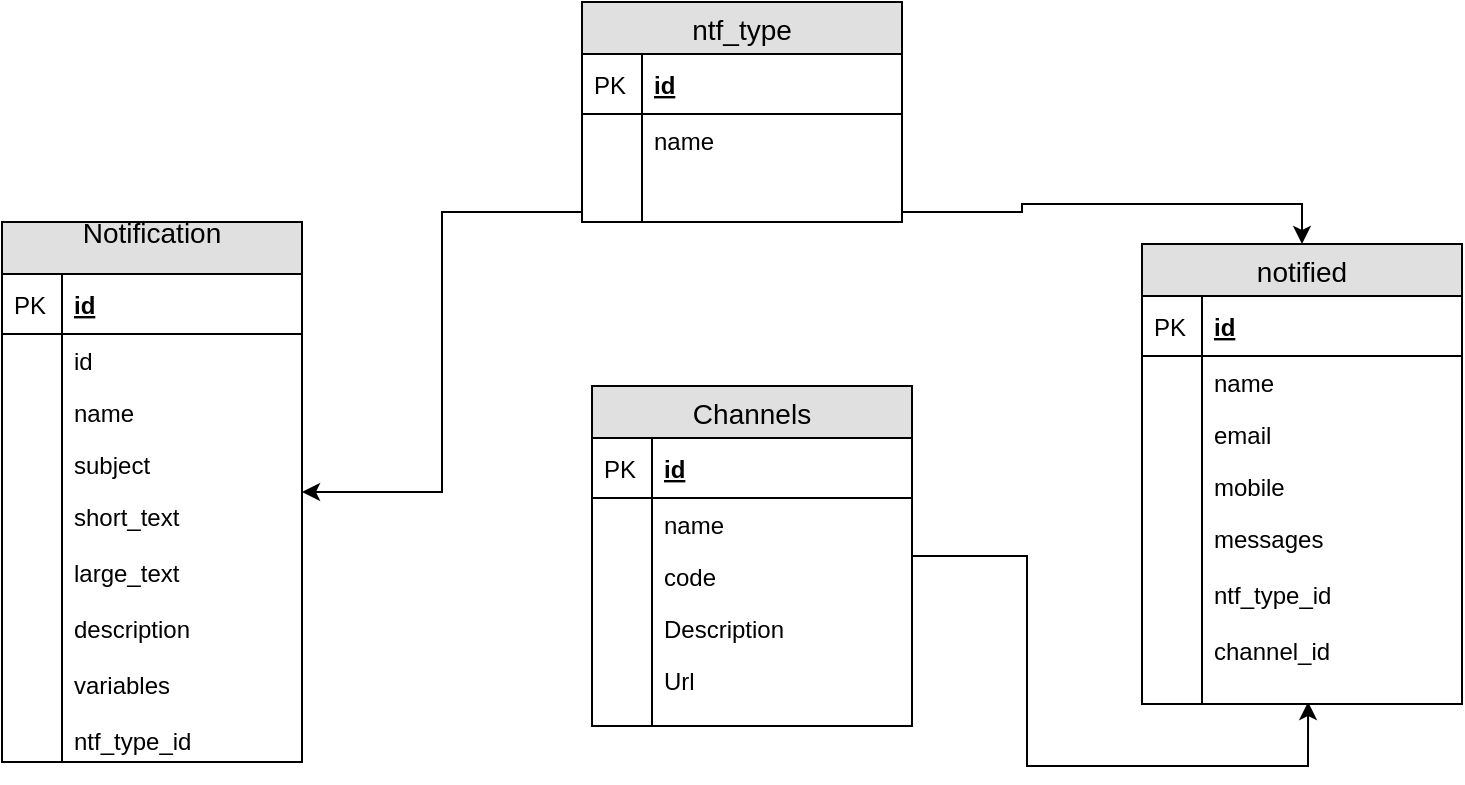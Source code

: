 <mxfile version="10.7.1" type="github"><diagram id="NQoZ-niv0cir9tn9XwU0" name="Page-1"><mxGraphModel dx="1154" dy="736" grid="1" gridSize="10" guides="1" tooltips="1" connect="1" arrows="1" fold="1" page="1" pageScale="1" pageWidth="827" pageHeight="1169" math="0" shadow="0"><root><mxCell id="0"/><mxCell id="1" parent="0"/><mxCell id="YkEFWxCa4360Ik31u4XT-61" style="edgeStyle=orthogonalEdgeStyle;rounded=0;orthogonalLoop=1;jettySize=auto;html=1;entryX=0.519;entryY=0.99;entryDx=0;entryDy=0;entryPerimeter=0;" edge="1" parent="1" source="YkEFWxCa4360Ik31u4XT-1" target="YkEFWxCa4360Ik31u4XT-34"><mxGeometry relative="1" as="geometry"/></mxCell><mxCell id="YkEFWxCa4360Ik31u4XT-1" value="Channels" style="swimlane;fontStyle=0;childLayout=stackLayout;horizontal=1;startSize=26;fillColor=#e0e0e0;horizontalStack=0;resizeParent=1;resizeParentMax=0;resizeLast=0;collapsible=1;marginBottom=0;swimlaneFillColor=#ffffff;align=center;fontSize=14;" vertex="1" parent="1"><mxGeometry x="345" y="212" width="160" height="170" as="geometry"/></mxCell><mxCell id="YkEFWxCa4360Ik31u4XT-2" value="id" style="shape=partialRectangle;top=0;left=0;right=0;bottom=1;align=left;verticalAlign=middle;fillColor=none;spacingLeft=34;spacingRight=4;overflow=hidden;rotatable=0;points=[[0,0.5],[1,0.5]];portConstraint=eastwest;dropTarget=0;fontStyle=5;fontSize=12;" vertex="1" parent="YkEFWxCa4360Ik31u4XT-1"><mxGeometry y="26" width="160" height="30" as="geometry"/></mxCell><mxCell id="YkEFWxCa4360Ik31u4XT-3" value="PK" style="shape=partialRectangle;top=0;left=0;bottom=0;fillColor=none;align=left;verticalAlign=middle;spacingLeft=4;spacingRight=4;overflow=hidden;rotatable=0;points=[];portConstraint=eastwest;part=1;fontSize=12;" vertex="1" connectable="0" parent="YkEFWxCa4360Ik31u4XT-2"><mxGeometry width="30" height="30" as="geometry"/></mxCell><mxCell id="YkEFWxCa4360Ik31u4XT-4" value="name" style="shape=partialRectangle;top=0;left=0;right=0;bottom=0;align=left;verticalAlign=top;fillColor=none;spacingLeft=34;spacingRight=4;overflow=hidden;rotatable=0;points=[[0,0.5],[1,0.5]];portConstraint=eastwest;dropTarget=0;fontSize=12;" vertex="1" parent="YkEFWxCa4360Ik31u4XT-1"><mxGeometry y="56" width="160" height="26" as="geometry"/></mxCell><mxCell id="YkEFWxCa4360Ik31u4XT-5" value="" style="shape=partialRectangle;top=0;left=0;bottom=0;fillColor=none;align=left;verticalAlign=top;spacingLeft=4;spacingRight=4;overflow=hidden;rotatable=0;points=[];portConstraint=eastwest;part=1;fontSize=12;" vertex="1" connectable="0" parent="YkEFWxCa4360Ik31u4XT-4"><mxGeometry width="30" height="26" as="geometry"/></mxCell><mxCell id="YkEFWxCa4360Ik31u4XT-6" value="code" style="shape=partialRectangle;top=0;left=0;right=0;bottom=0;align=left;verticalAlign=top;fillColor=none;spacingLeft=34;spacingRight=4;overflow=hidden;rotatable=0;points=[[0,0.5],[1,0.5]];portConstraint=eastwest;dropTarget=0;fontSize=12;" vertex="1" parent="YkEFWxCa4360Ik31u4XT-1"><mxGeometry y="82" width="160" height="26" as="geometry"/></mxCell><mxCell id="YkEFWxCa4360Ik31u4XT-7" value="" style="shape=partialRectangle;top=0;left=0;bottom=0;fillColor=none;align=left;verticalAlign=top;spacingLeft=4;spacingRight=4;overflow=hidden;rotatable=0;points=[];portConstraint=eastwest;part=1;fontSize=12;" vertex="1" connectable="0" parent="YkEFWxCa4360Ik31u4XT-6"><mxGeometry width="30" height="26" as="geometry"/></mxCell><mxCell id="YkEFWxCa4360Ik31u4XT-8" value="Description&#10;&#10;" style="shape=partialRectangle;top=0;left=0;right=0;bottom=0;align=left;verticalAlign=top;fillColor=none;spacingLeft=34;spacingRight=4;overflow=hidden;rotatable=0;points=[[0,0.5],[1,0.5]];portConstraint=eastwest;dropTarget=0;fontSize=12;" vertex="1" parent="YkEFWxCa4360Ik31u4XT-1"><mxGeometry y="108" width="160" height="26" as="geometry"/></mxCell><mxCell id="YkEFWxCa4360Ik31u4XT-9" value="" style="shape=partialRectangle;top=0;left=0;bottom=0;fillColor=none;align=left;verticalAlign=top;spacingLeft=4;spacingRight=4;overflow=hidden;rotatable=0;points=[];portConstraint=eastwest;part=1;fontSize=12;" vertex="1" connectable="0" parent="YkEFWxCa4360Ik31u4XT-8"><mxGeometry width="30" height="26" as="geometry"/></mxCell><mxCell id="YkEFWxCa4360Ik31u4XT-10" value="Url" style="shape=partialRectangle;top=0;left=0;right=0;bottom=0;align=left;verticalAlign=top;fillColor=none;spacingLeft=34;spacingRight=4;overflow=hidden;rotatable=0;points=[[0,0.5],[1,0.5]];portConstraint=eastwest;dropTarget=0;fontSize=12;" vertex="1" parent="YkEFWxCa4360Ik31u4XT-1"><mxGeometry y="134" width="160" height="36" as="geometry"/></mxCell><mxCell id="YkEFWxCa4360Ik31u4XT-11" value="" style="shape=partialRectangle;top=0;left=0;bottom=0;fillColor=none;align=left;verticalAlign=top;spacingLeft=4;spacingRight=4;overflow=hidden;rotatable=0;points=[];portConstraint=eastwest;part=1;fontSize=12;" vertex="1" connectable="0" parent="YkEFWxCa4360Ik31u4XT-10"><mxGeometry width="30" height="36" as="geometry"/></mxCell><mxCell id="YkEFWxCa4360Ik31u4XT-12" value="Notification&#10;" style="swimlane;fontStyle=0;childLayout=stackLayout;horizontal=1;startSize=26;fillColor=#e0e0e0;horizontalStack=0;resizeParent=1;resizeParentMax=0;resizeLast=0;collapsible=1;marginBottom=0;swimlaneFillColor=#ffffff;align=center;fontSize=14;" vertex="1" parent="1"><mxGeometry x="50" y="130" width="150" height="270" as="geometry"/></mxCell><mxCell id="YkEFWxCa4360Ik31u4XT-13" value="id" style="shape=partialRectangle;top=0;left=0;right=0;bottom=1;align=left;verticalAlign=middle;fillColor=none;spacingLeft=34;spacingRight=4;overflow=hidden;rotatable=0;points=[[0,0.5],[1,0.5]];portConstraint=eastwest;dropTarget=0;fontStyle=5;fontSize=12;" vertex="1" parent="YkEFWxCa4360Ik31u4XT-12"><mxGeometry y="26" width="150" height="30" as="geometry"/></mxCell><mxCell id="YkEFWxCa4360Ik31u4XT-14" value="PK" style="shape=partialRectangle;top=0;left=0;bottom=0;fillColor=none;align=left;verticalAlign=middle;spacingLeft=4;spacingRight=4;overflow=hidden;rotatable=0;points=[];portConstraint=eastwest;part=1;fontSize=12;" vertex="1" connectable="0" parent="YkEFWxCa4360Ik31u4XT-13"><mxGeometry width="30" height="30" as="geometry"/></mxCell><mxCell id="YkEFWxCa4360Ik31u4XT-15" value="id" style="shape=partialRectangle;top=0;left=0;right=0;bottom=0;align=left;verticalAlign=top;fillColor=none;spacingLeft=34;spacingRight=4;overflow=hidden;rotatable=0;points=[[0,0.5],[1,0.5]];portConstraint=eastwest;dropTarget=0;fontSize=12;" vertex="1" parent="YkEFWxCa4360Ik31u4XT-12"><mxGeometry y="56" width="150" height="26" as="geometry"/></mxCell><mxCell id="YkEFWxCa4360Ik31u4XT-16" value="" style="shape=partialRectangle;top=0;left=0;bottom=0;fillColor=none;align=left;verticalAlign=top;spacingLeft=4;spacingRight=4;overflow=hidden;rotatable=0;points=[];portConstraint=eastwest;part=1;fontSize=12;" vertex="1" connectable="0" parent="YkEFWxCa4360Ik31u4XT-15"><mxGeometry width="30" height="26" as="geometry"/></mxCell><mxCell id="YkEFWxCa4360Ik31u4XT-17" value="name" style="shape=partialRectangle;top=0;left=0;right=0;bottom=0;align=left;verticalAlign=top;fillColor=none;spacingLeft=34;spacingRight=4;overflow=hidden;rotatable=0;points=[[0,0.5],[1,0.5]];portConstraint=eastwest;dropTarget=0;fontSize=12;" vertex="1" parent="YkEFWxCa4360Ik31u4XT-12"><mxGeometry y="82" width="150" height="26" as="geometry"/></mxCell><mxCell id="YkEFWxCa4360Ik31u4XT-18" value="" style="shape=partialRectangle;top=0;left=0;bottom=0;fillColor=none;align=left;verticalAlign=top;spacingLeft=4;spacingRight=4;overflow=hidden;rotatable=0;points=[];portConstraint=eastwest;part=1;fontSize=12;" vertex="1" connectable="0" parent="YkEFWxCa4360Ik31u4XT-17"><mxGeometry width="30" height="26" as="geometry"/></mxCell><mxCell id="YkEFWxCa4360Ik31u4XT-19" value="subject" style="shape=partialRectangle;top=0;left=0;right=0;bottom=0;align=left;verticalAlign=top;fillColor=none;spacingLeft=34;spacingRight=4;overflow=hidden;rotatable=0;points=[[0,0.5],[1,0.5]];portConstraint=eastwest;dropTarget=0;fontSize=12;" vertex="1" parent="YkEFWxCa4360Ik31u4XT-12"><mxGeometry y="108" width="150" height="26" as="geometry"/></mxCell><mxCell id="YkEFWxCa4360Ik31u4XT-20" value="" style="shape=partialRectangle;top=0;left=0;bottom=0;fillColor=none;align=left;verticalAlign=top;spacingLeft=4;spacingRight=4;overflow=hidden;rotatable=0;points=[];portConstraint=eastwest;part=1;fontSize=12;" vertex="1" connectable="0" parent="YkEFWxCa4360Ik31u4XT-19"><mxGeometry width="30" height="26" as="geometry"/></mxCell><mxCell id="YkEFWxCa4360Ik31u4XT-21" value="short_text&#10;&#10;large_text&#10;&#10;description&#10;&#10;variables&#10;&#10;ntf_type_id" style="shape=partialRectangle;top=0;left=0;right=0;bottom=0;align=left;verticalAlign=top;fillColor=none;spacingLeft=34;spacingRight=4;overflow=hidden;rotatable=0;points=[[0,0.5],[1,0.5]];portConstraint=eastwest;dropTarget=0;fontSize=12;" vertex="1" parent="YkEFWxCa4360Ik31u4XT-12"><mxGeometry y="134" width="150" height="136" as="geometry"/></mxCell><mxCell id="YkEFWxCa4360Ik31u4XT-22" value="" style="shape=partialRectangle;top=0;left=0;bottom=0;fillColor=none;align=left;verticalAlign=top;spacingLeft=4;spacingRight=4;overflow=hidden;rotatable=0;points=[];portConstraint=eastwest;part=1;fontSize=12;" vertex="1" connectable="0" parent="YkEFWxCa4360Ik31u4XT-21"><mxGeometry width="30" height="136" as="geometry"/></mxCell><mxCell id="YkEFWxCa4360Ik31u4XT-25" value="notified" style="swimlane;fontStyle=0;childLayout=stackLayout;horizontal=1;startSize=26;fillColor=#e0e0e0;horizontalStack=0;resizeParent=1;resizeParentMax=0;resizeLast=0;collapsible=1;marginBottom=0;swimlaneFillColor=#ffffff;align=center;fontSize=14;" vertex="1" parent="1"><mxGeometry x="620" y="141" width="160" height="230" as="geometry"/></mxCell><mxCell id="YkEFWxCa4360Ik31u4XT-26" value="id" style="shape=partialRectangle;top=0;left=0;right=0;bottom=1;align=left;verticalAlign=middle;fillColor=none;spacingLeft=34;spacingRight=4;overflow=hidden;rotatable=0;points=[[0,0.5],[1,0.5]];portConstraint=eastwest;dropTarget=0;fontStyle=5;fontSize=12;" vertex="1" parent="YkEFWxCa4360Ik31u4XT-25"><mxGeometry y="26" width="160" height="30" as="geometry"/></mxCell><mxCell id="YkEFWxCa4360Ik31u4XT-27" value="PK" style="shape=partialRectangle;top=0;left=0;bottom=0;fillColor=none;align=left;verticalAlign=middle;spacingLeft=4;spacingRight=4;overflow=hidden;rotatable=0;points=[];portConstraint=eastwest;part=1;fontSize=12;" vertex="1" connectable="0" parent="YkEFWxCa4360Ik31u4XT-26"><mxGeometry width="30" height="30" as="geometry"/></mxCell><mxCell id="YkEFWxCa4360Ik31u4XT-28" value="name" style="shape=partialRectangle;top=0;left=0;right=0;bottom=0;align=left;verticalAlign=top;fillColor=none;spacingLeft=34;spacingRight=4;overflow=hidden;rotatable=0;points=[[0,0.5],[1,0.5]];portConstraint=eastwest;dropTarget=0;fontSize=12;" vertex="1" parent="YkEFWxCa4360Ik31u4XT-25"><mxGeometry y="56" width="160" height="26" as="geometry"/></mxCell><mxCell id="YkEFWxCa4360Ik31u4XT-29" value="" style="shape=partialRectangle;top=0;left=0;bottom=0;fillColor=none;align=left;verticalAlign=top;spacingLeft=4;spacingRight=4;overflow=hidden;rotatable=0;points=[];portConstraint=eastwest;part=1;fontSize=12;" vertex="1" connectable="0" parent="YkEFWxCa4360Ik31u4XT-28"><mxGeometry width="30" height="26" as="geometry"/></mxCell><mxCell id="YkEFWxCa4360Ik31u4XT-30" value="email" style="shape=partialRectangle;top=0;left=0;right=0;bottom=0;align=left;verticalAlign=top;fillColor=none;spacingLeft=34;spacingRight=4;overflow=hidden;rotatable=0;points=[[0,0.5],[1,0.5]];portConstraint=eastwest;dropTarget=0;fontSize=12;" vertex="1" parent="YkEFWxCa4360Ik31u4XT-25"><mxGeometry y="82" width="160" height="26" as="geometry"/></mxCell><mxCell id="YkEFWxCa4360Ik31u4XT-31" value="" style="shape=partialRectangle;top=0;left=0;bottom=0;fillColor=none;align=left;verticalAlign=top;spacingLeft=4;spacingRight=4;overflow=hidden;rotatable=0;points=[];portConstraint=eastwest;part=1;fontSize=12;" vertex="1" connectable="0" parent="YkEFWxCa4360Ik31u4XT-30"><mxGeometry width="30" height="26" as="geometry"/></mxCell><mxCell id="YkEFWxCa4360Ik31u4XT-32" value="mobile" style="shape=partialRectangle;top=0;left=0;right=0;bottom=0;align=left;verticalAlign=top;fillColor=none;spacingLeft=34;spacingRight=4;overflow=hidden;rotatable=0;points=[[0,0.5],[1,0.5]];portConstraint=eastwest;dropTarget=0;fontSize=12;" vertex="1" parent="YkEFWxCa4360Ik31u4XT-25"><mxGeometry y="108" width="160" height="26" as="geometry"/></mxCell><mxCell id="YkEFWxCa4360Ik31u4XT-33" value="" style="shape=partialRectangle;top=0;left=0;bottom=0;fillColor=none;align=left;verticalAlign=top;spacingLeft=4;spacingRight=4;overflow=hidden;rotatable=0;points=[];portConstraint=eastwest;part=1;fontSize=12;" vertex="1" connectable="0" parent="YkEFWxCa4360Ik31u4XT-32"><mxGeometry width="30" height="26" as="geometry"/></mxCell><mxCell id="YkEFWxCa4360Ik31u4XT-34" value="messages&#10;&#10;ntf_type_id&#10;&#10;channel_id&#10;" style="shape=partialRectangle;top=0;left=0;right=0;bottom=0;align=left;verticalAlign=top;fillColor=none;spacingLeft=34;spacingRight=4;overflow=hidden;rotatable=0;points=[[0,0.5],[1,0.5]];portConstraint=eastwest;dropTarget=0;fontSize=12;" vertex="1" parent="YkEFWxCa4360Ik31u4XT-25"><mxGeometry y="134" width="160" height="96" as="geometry"/></mxCell><mxCell id="YkEFWxCa4360Ik31u4XT-35" value="" style="shape=partialRectangle;top=0;left=0;bottom=0;fillColor=none;align=left;verticalAlign=top;spacingLeft=4;spacingRight=4;overflow=hidden;rotatable=0;points=[];portConstraint=eastwest;part=1;fontSize=12;" vertex="1" connectable="0" parent="YkEFWxCa4360Ik31u4XT-34"><mxGeometry width="30" height="96" as="geometry"/></mxCell><mxCell id="YkEFWxCa4360Ik31u4XT-48" value="ntf_type" style="swimlane;fontStyle=0;childLayout=stackLayout;horizontal=1;startSize=26;fillColor=#e0e0e0;horizontalStack=0;resizeParent=1;resizeParentMax=0;resizeLast=0;collapsible=1;marginBottom=0;swimlaneFillColor=#ffffff;align=center;fontSize=14;" vertex="1" parent="1"><mxGeometry x="340" y="20" width="160" height="110" as="geometry"/></mxCell><mxCell id="YkEFWxCa4360Ik31u4XT-49" value="id" style="shape=partialRectangle;top=0;left=0;right=0;bottom=1;align=left;verticalAlign=middle;fillColor=none;spacingLeft=34;spacingRight=4;overflow=hidden;rotatable=0;points=[[0,0.5],[1,0.5]];portConstraint=eastwest;dropTarget=0;fontStyle=5;fontSize=12;" vertex="1" parent="YkEFWxCa4360Ik31u4XT-48"><mxGeometry y="26" width="160" height="30" as="geometry"/></mxCell><mxCell id="YkEFWxCa4360Ik31u4XT-50" value="PK" style="shape=partialRectangle;top=0;left=0;bottom=0;fillColor=none;align=left;verticalAlign=middle;spacingLeft=4;spacingRight=4;overflow=hidden;rotatable=0;points=[];portConstraint=eastwest;part=1;fontSize=12;" vertex="1" connectable="0" parent="YkEFWxCa4360Ik31u4XT-49"><mxGeometry width="30" height="30" as="geometry"/></mxCell><mxCell id="YkEFWxCa4360Ik31u4XT-51" value="name" style="shape=partialRectangle;top=0;left=0;right=0;bottom=0;align=left;verticalAlign=top;fillColor=none;spacingLeft=34;spacingRight=4;overflow=hidden;rotatable=0;points=[[0,0.5],[1,0.5]];portConstraint=eastwest;dropTarget=0;fontSize=12;" vertex="1" parent="YkEFWxCa4360Ik31u4XT-48"><mxGeometry y="56" width="160" height="26" as="geometry"/></mxCell><mxCell id="YkEFWxCa4360Ik31u4XT-52" value="" style="shape=partialRectangle;top=0;left=0;bottom=0;fillColor=none;align=left;verticalAlign=top;spacingLeft=4;spacingRight=4;overflow=hidden;rotatable=0;points=[];portConstraint=eastwest;part=1;fontSize=12;" vertex="1" connectable="0" parent="YkEFWxCa4360Ik31u4XT-51"><mxGeometry width="30" height="26" as="geometry"/></mxCell><mxCell id="YkEFWxCa4360Ik31u4XT-53" value="" style="shape=partialRectangle;top=0;left=0;right=0;bottom=0;align=left;verticalAlign=top;fillColor=none;spacingLeft=34;spacingRight=4;overflow=hidden;rotatable=0;points=[[0,0.5],[1,0.5]];portConstraint=eastwest;dropTarget=0;fontSize=12;" vertex="1" parent="YkEFWxCa4360Ik31u4XT-48"><mxGeometry y="82" width="160" height="18" as="geometry"/></mxCell><mxCell id="YkEFWxCa4360Ik31u4XT-54" value="" style="shape=partialRectangle;top=0;left=0;bottom=0;fillColor=none;align=left;verticalAlign=top;spacingLeft=4;spacingRight=4;overflow=hidden;rotatable=0;points=[];portConstraint=eastwest;part=1;fontSize=12;" vertex="1" connectable="0" parent="YkEFWxCa4360Ik31u4XT-53"><mxGeometry width="30" height="18" as="geometry"/></mxCell><mxCell id="YkEFWxCa4360Ik31u4XT-57" value="" style="shape=partialRectangle;top=0;left=0;right=0;bottom=0;align=left;verticalAlign=top;fillColor=none;spacingLeft=34;spacingRight=4;overflow=hidden;rotatable=0;points=[[0,0.5],[1,0.5]];portConstraint=eastwest;dropTarget=0;fontSize=12;" vertex="1" parent="YkEFWxCa4360Ik31u4XT-48"><mxGeometry y="100" width="160" height="10" as="geometry"/></mxCell><mxCell id="YkEFWxCa4360Ik31u4XT-58" value="" style="shape=partialRectangle;top=0;left=0;bottom=0;fillColor=none;align=left;verticalAlign=top;spacingLeft=4;spacingRight=4;overflow=hidden;rotatable=0;points=[];portConstraint=eastwest;part=1;fontSize=12;" vertex="1" connectable="0" parent="YkEFWxCa4360Ik31u4XT-57"><mxGeometry width="30" height="10" as="geometry"/></mxCell><mxCell id="YkEFWxCa4360Ik31u4XT-59" style="edgeStyle=orthogonalEdgeStyle;rounded=0;orthogonalLoop=1;jettySize=auto;html=1;" edge="1" parent="1" source="YkEFWxCa4360Ik31u4XT-57" target="YkEFWxCa4360Ik31u4XT-12"><mxGeometry relative="1" as="geometry"/></mxCell><mxCell id="YkEFWxCa4360Ik31u4XT-60" style="edgeStyle=orthogonalEdgeStyle;rounded=0;orthogonalLoop=1;jettySize=auto;html=1;entryX=0.5;entryY=0;entryDx=0;entryDy=0;" edge="1" parent="1" source="YkEFWxCa4360Ik31u4XT-57" target="YkEFWxCa4360Ik31u4XT-25"><mxGeometry relative="1" as="geometry"/></mxCell></root></mxGraphModel></diagram></mxfile>